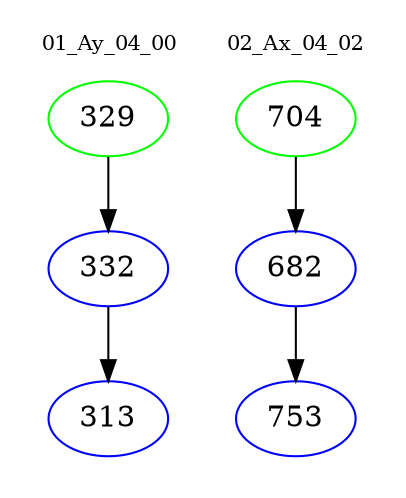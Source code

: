 digraph{
subgraph cluster_0 {
color = white
label = "01_Ay_04_00";
fontsize=10;
T0_329 [label="329", color="green"]
T0_329 -> T0_332 [color="black"]
T0_332 [label="332", color="blue"]
T0_332 -> T0_313 [color="black"]
T0_313 [label="313", color="blue"]
}
subgraph cluster_1 {
color = white
label = "02_Ax_04_02";
fontsize=10;
T1_704 [label="704", color="green"]
T1_704 -> T1_682 [color="black"]
T1_682 [label="682", color="blue"]
T1_682 -> T1_753 [color="black"]
T1_753 [label="753", color="blue"]
}
}
